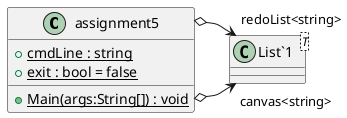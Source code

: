 @startuml
class assignment5 {
    + {static} cmdLine : string
    + {static} exit : bool = false
    + {static} Main(args:String[]) : void
}
class "List`1"<T> {
}
assignment5 o-> "canvas<string>" "List`1"
assignment5 o-> "redoList<string>" "List`1"
@enduml
